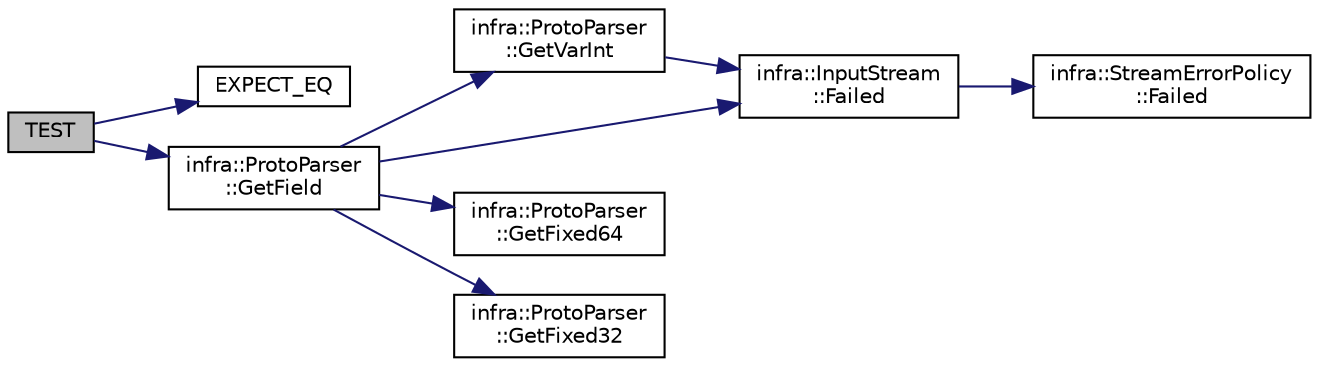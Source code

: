 digraph "TEST"
{
 // INTERACTIVE_SVG=YES
  edge [fontname="Helvetica",fontsize="10",labelfontname="Helvetica",labelfontsize="10"];
  node [fontname="Helvetica",fontsize="10",shape=record];
  rankdir="LR";
  Node31 [label="TEST",height=0.2,width=0.4,color="black", fillcolor="grey75", style="filled", fontcolor="black"];
  Node31 -> Node32 [color="midnightblue",fontsize="10",style="solid",fontname="Helvetica"];
  Node32 [label="EXPECT_EQ",height=0.2,width=0.4,color="black", fillcolor="white", style="filled",URL="$d6/def/_test_json_8cpp.html#a82745227e2f0a8edbb4ae630d88a8e86"];
  Node31 -> Node33 [color="midnightblue",fontsize="10",style="solid",fontname="Helvetica"];
  Node33 [label="infra::ProtoParser\l::GetField",height=0.2,width=0.4,color="black", fillcolor="white", style="filled",URL="$de/db9/classinfra_1_1_proto_parser.html#afe4ff42d8cdab9639cba68b2e1617f4d"];
  Node33 -> Node34 [color="midnightblue",fontsize="10",style="solid",fontname="Helvetica"];
  Node34 [label="infra::ProtoParser\l::GetVarInt",height=0.2,width=0.4,color="black", fillcolor="white", style="filled",URL="$de/db9/classinfra_1_1_proto_parser.html#a3ab7e8722bbf3e0a3a0889a2a5146891"];
  Node34 -> Node35 [color="midnightblue",fontsize="10",style="solid",fontname="Helvetica"];
  Node35 [label="infra::InputStream\l::Failed",height=0.2,width=0.4,color="black", fillcolor="white", style="filled",URL="$db/dda/classinfra_1_1_input_stream.html#ae6c6c4af7669aa70e60847a11ffd8e85"];
  Node35 -> Node36 [color="midnightblue",fontsize="10",style="solid",fontname="Helvetica"];
  Node36 [label="infra::StreamErrorPolicy\l::Failed",height=0.2,width=0.4,color="black", fillcolor="white", style="filled",URL="$d5/d4a/classinfra_1_1_stream_error_policy.html#ac1558d645711dd9685f926115719eb15"];
  Node33 -> Node37 [color="midnightblue",fontsize="10",style="solid",fontname="Helvetica"];
  Node37 [label="infra::ProtoParser\l::GetFixed64",height=0.2,width=0.4,color="black", fillcolor="white", style="filled",URL="$de/db9/classinfra_1_1_proto_parser.html#a48014b56b9688adf1c4e1d7c7033f683"];
  Node33 -> Node38 [color="midnightblue",fontsize="10",style="solid",fontname="Helvetica"];
  Node38 [label="infra::ProtoParser\l::GetFixed32",height=0.2,width=0.4,color="black", fillcolor="white", style="filled",URL="$de/db9/classinfra_1_1_proto_parser.html#a67885de2711f77d17d629b6c9b517982"];
  Node33 -> Node35 [color="midnightblue",fontsize="10",style="solid",fontname="Helvetica"];
}
